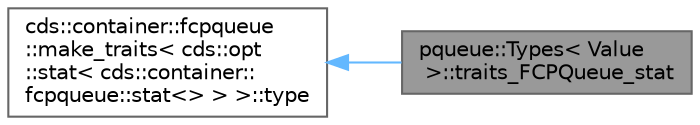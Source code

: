 digraph "pqueue::Types&lt; Value &gt;::traits_FCPQueue_stat"
{
 // LATEX_PDF_SIZE
  bgcolor="transparent";
  edge [fontname=Helvetica,fontsize=10,labelfontname=Helvetica,labelfontsize=10];
  node [fontname=Helvetica,fontsize=10,shape=box,height=0.2,width=0.4];
  rankdir="LR";
  Node1 [id="Node000001",label="pqueue::Types\< Value\l \>::traits_FCPQueue_stat",height=0.2,width=0.4,color="gray40", fillcolor="grey60", style="filled", fontcolor="black",tooltip=" "];
  Node2 -> Node1 [id="edge1_Node000001_Node000002",dir="back",color="steelblue1",style="solid",tooltip=" "];
  Node2 [id="Node000002",label="cds::container::fcpqueue\l::make_traits\< cds::opt\l::stat\< cds::container::\lfcpqueue::stat\<\> \> \>::type",height=0.2,width=0.4,color="gray40", fillcolor="white", style="filled",tooltip=" "];
}

